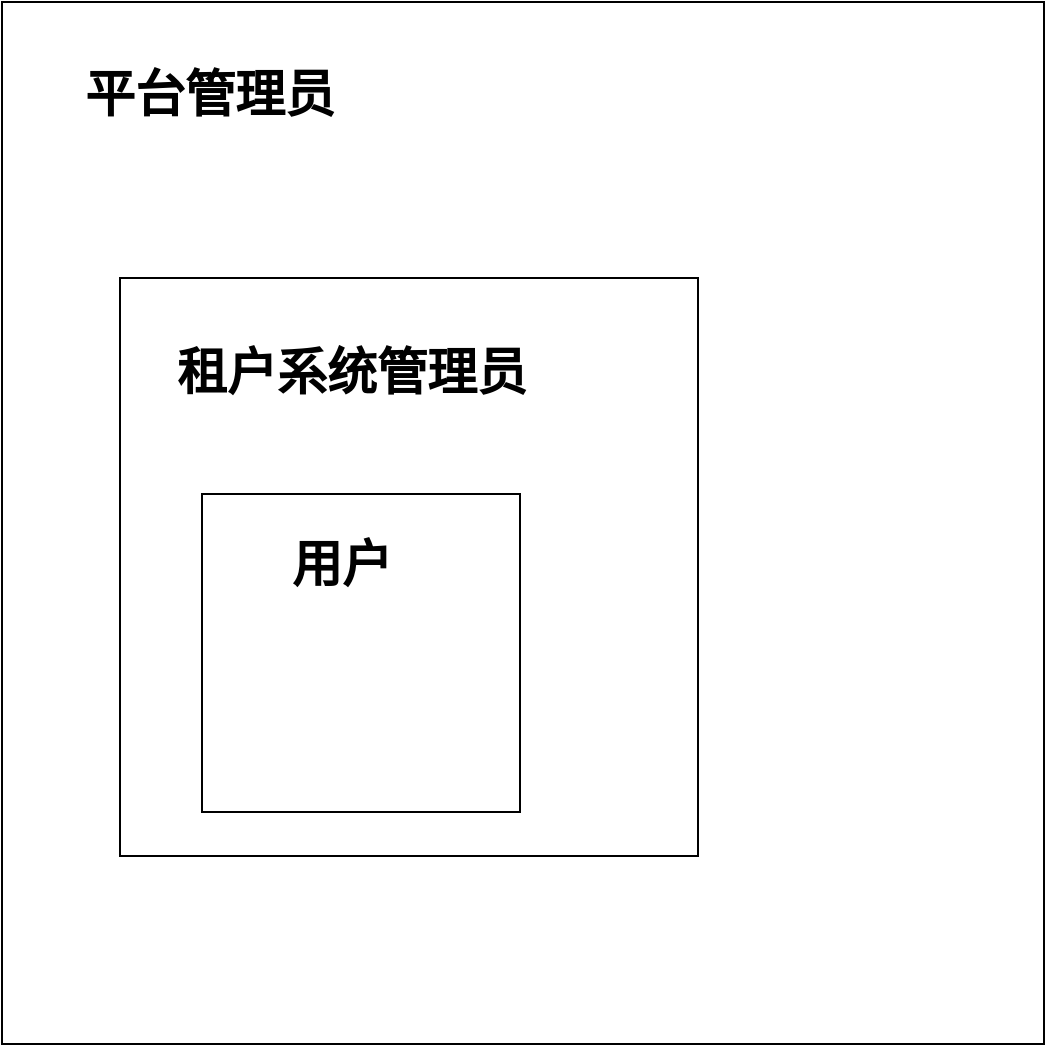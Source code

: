 <mxfile version="25.0.3">
  <diagram name="第 1 页" id="9rRDiI2A8pGVekSGpyRT">
    <mxGraphModel dx="1242" dy="785" grid="0" gridSize="10" guides="0" tooltips="1" connect="1" arrows="1" fold="1" page="1" pageScale="1" pageWidth="827" pageHeight="1169" math="0" shadow="0">
      <root>
        <mxCell id="0" />
        <mxCell id="1" parent="0" />
        <mxCell id="TYszPtwWjWxVEj9GVor7-1" value="" style="whiteSpace=wrap;html=1;aspect=fixed;" vertex="1" parent="1">
          <mxGeometry x="70" y="142" width="521" height="521" as="geometry" />
        </mxCell>
        <mxCell id="TYszPtwWjWxVEj9GVor7-2" value="&lt;font style=&quot;font-size: 25px;&quot;&gt;&lt;b&gt;平台管理员&lt;/b&gt;&lt;/font&gt;" style="text;html=1;align=center;verticalAlign=middle;whiteSpace=wrap;rounded=0;" vertex="1" parent="1">
          <mxGeometry x="90" y="163" width="168" height="47" as="geometry" />
        </mxCell>
        <mxCell id="TYszPtwWjWxVEj9GVor7-4" value="" style="whiteSpace=wrap;html=1;aspect=fixed;" vertex="1" parent="1">
          <mxGeometry x="129" y="280" width="289" height="289" as="geometry" />
        </mxCell>
        <mxCell id="TYszPtwWjWxVEj9GVor7-5" value="&lt;span style=&quot;font-size: 25px;&quot;&gt;&lt;b&gt;租户系统管理员&lt;/b&gt;&lt;/span&gt;" style="text;html=1;align=center;verticalAlign=middle;whiteSpace=wrap;rounded=0;" vertex="1" parent="1">
          <mxGeometry x="139" y="303" width="212" height="46" as="geometry" />
        </mxCell>
        <mxCell id="TYszPtwWjWxVEj9GVor7-6" value="" style="whiteSpace=wrap;html=1;aspect=fixed;" vertex="1" parent="1">
          <mxGeometry x="170" y="388" width="159" height="159" as="geometry" />
        </mxCell>
        <mxCell id="TYszPtwWjWxVEj9GVor7-7" value="&lt;span style=&quot;font-size: 25px;&quot;&gt;&lt;b&gt;用户&lt;/b&gt;&lt;/span&gt;" style="text;html=1;align=center;verticalAlign=middle;whiteSpace=wrap;rounded=0;" vertex="1" parent="1">
          <mxGeometry x="183" y="402" width="114" height="39" as="geometry" />
        </mxCell>
      </root>
    </mxGraphModel>
  </diagram>
</mxfile>
